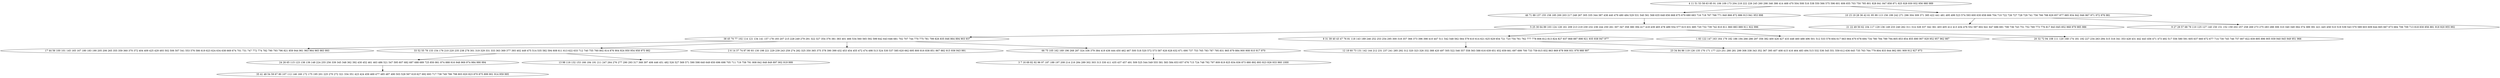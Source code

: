 digraph true_tree {
	"0" -> "1"
	"1" -> "2"
	"2" -> "3"
	"3" -> "4"
	"3" -> "5"
	"5" -> "6"
	"5" -> "7"
	"2" -> "8"
	"6" -> "9"
	"3" -> "10"
	"2" -> "11"
	"2" -> "12"
	"0" -> "13"
	"8" -> "14"
	"8" -> "15"
	"13" -> "16"
	"3" -> "17"
	"17" -> "18"
	"13" -> "19"
	"0" [label="4 11 51 53 58 63 85 91 106 109 173 204 218 222 226 245 260 298 346 386 414 468 470 504 508 516 538 550 566 575 596 601 606 655 703 750 785 801 828 841 847 858 871 925 928 930 932 956 980 989"];
	"1" [label="46 71 88 137 155 158 185 200 203 217 248 267 305 335 344 387 438 440 479 480 484 529 531 540 561 568 635 648 656 668 675 679 680 683 716 718 767 768 771 840 866 872 886 913 941 953 998"];
	"2" [label="5 25 30 64 89 103 124 128 161 209 213 219 230 232 236 244 250 261 307 347 358 380 394 417 418 439 465 478 489 554 577 615 631 685 720 732 739 742 810 811 860 883 889 911 922 996"];
	"3" [label="38 45 70 77 102 114 121 134 141 157 178 193 207 215 228 249 279 291 322 327 354 376 381 383 401 466 534 560 565 592 599 642 643 646 681 702 707 744 770 775 781 799 826 835 846 864 894 903 937"];
	"4" [label="17 44 56 100 101 145 165 167 180 183 190 205 206 265 355 359 360 370 372 404 409 425 429 493 502 506 507 541 553 576 586 619 623 624 634 638 669 674 701 731 747 772 774 782 790 793 796 821 859 944 961 963 964 965 983 993"];
	"5" [label="33 52 55 78 133 154 176 210 220 235 238 278 301 319 329 331 333 363 369 377 393 402 449 475 514 535 582 594 608 611 613 622 633 712 740 755 760 802 814 876 904 924 950 954 958 975 982"];
	"6" [label="24 26 65 115 123 138 139 148 224 255 256 339 345 348 362 392 430 452 461 463 486 521 547 595 607 682 687 688 689 725 850 861 874 888 916 948 969 974 984 990 994"];
	"7" [label="13 98 116 132 153 166 184 191 211 247 264 276 277 290 293 317 368 397 406 446 451 482 526 527 569 571 590 598 640 649 650 696 698 705 711 719 758 791 808 842 848 849 897 902 919 999"];
	"8" [label="8 31 39 40 43 47 76 81 118 143 189 246 252 253 254 295 300 318 357 366 373 396 398 410 447 511 542 548 562 564 579 610 614 621 625 629 654 721 723 754 761 762 777 778 806 812 813 824 827 837 868 887 898 921 935 938 947 977"];
	"9" [label="35 41 48 54 59 67 80 107 112 146 160 172 175 195 201 225 270 272 321 334 351 423 424 459 469 477 485 487 490 503 528 567 618 627 692 693 717 738 749 786 798 803 820 823 870 875 899 901 914 959 995"];
	"10" [label="2 6 14 37 74 87 90 93 130 198 221 229 239 243 259 274 282 325 350 365 375 378 390 399 432 453 454 455 472 474 498 513 524 530 537 585 620 662 695 800 816 838 851 867 882 915 936 943 991"];
	"11" [label="1 83 122 147 163 164 179 182 186 194 266 286 297 356 382 400 426 427 433 448 460 488 496 501 512 533 578 604 617 663 664 670 678 694 734 780 784 789 794 805 853 854 855 890 907 929 952 957 962 987"];
	"12" [label="20 32 72 94 108 111 120 168 174 181 192 227 234 263 294 315 316 341 353 428 431 442 443 456 471 473 492 517 556 580 591 605 637 660 672 677 714 730 745 746 757 807 822 839 895 896 905 939 940 945 949 951 966"];
	"13" [label="10 15 19 28 36 42 61 95 99 113 156 199 242 271 296 304 309 371 385 422 441 481 495 499 523 574 593 600 630 658 666 704 710 722 726 727 728 729 741 756 766 788 829 857 877 885 934 942 946 967 971 972 976 981"];
	"14" [label="12 18 60 73 131 142 144 212 231 237 241 285 292 312 320 323 326 332 388 420 497 505 522 546 557 558 563 588 616 639 651 652 659 661 697 699 700 733 759 815 832 863 869 878 906 931 978 988 997"];
	"15" [label="23 34 84 86 119 126 135 170 171 177 223 251 280 281 299 308 338 343 352 367 395 407 408 415 416 464 483 494 515 532 536 545 551 559 612 636 645 735 763 764 779 804 833 844 862 891 909 912 927 973"];
	"16" [label="21 22 49 50 62 104 117 129 136 149 233 240 262 311 314 328 337 342 361 403 405 412 413 434 476 552 597 602 641 647 686 691 708 736 743 751 752 769 773 776 817 843 845 852 968 979 985 986"];
	"17" [label="66 75 105 162 169 196 268 287 324 336 379 384 419 436 444 450 462 467 500 518 520 572 573 587 626 628 632 671 690 737 753 765 783 787 795 831 865 879 884 900 908 910 917 970"];
	"18" [label="3 7 16 69 82 92 96 97 187 188 197 208 214 216 284 289 302 303 313 330 411 435 437 457 491 509 525 544 549 555 581 583 584 653 657 676 715 724 748 792 797 809 819 825 834 836 873 880 892 893 923 926 933 960 1000"];
	"19" [label="9 27 29 57 68 79 110 125 127 140 150 151 152 159 202 257 258 269 273 275 283 288 306 310 340 349 364 374 389 391 421 445 458 510 519 539 543 570 589 603 609 644 665 667 673 684 706 709 713 818 830 856 881 918 920 955 992"];
}
